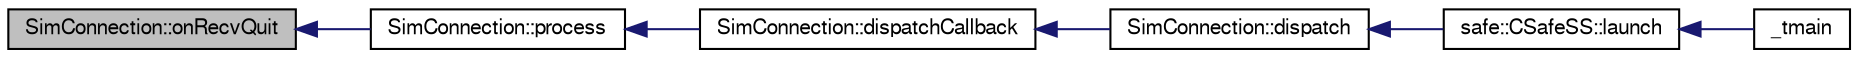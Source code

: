digraph "SimConnection::onRecvQuit"
{
  bgcolor="transparent";
  edge [fontname="FreeSans",fontsize="10",labelfontname="FreeSans",labelfontsize="10"];
  node [fontname="FreeSans",fontsize="10",shape=record];
  rankdir="LR";
  Node1 [label="SimConnection::onRecvQuit",height=0.2,width=0.4,color="black", fillcolor="grey75", style="filled" fontcolor="black"];
  Node1 -> Node2 [dir="back",color="midnightblue",fontsize="10",style="solid",fontname="FreeSans"];
  Node2 [label="SimConnection::process",height=0.2,width=0.4,color="black",URL="$classSimConnection.html#a844284a373277064526dfafbd99bde5d"];
  Node2 -> Node3 [dir="back",color="midnightblue",fontsize="10",style="solid",fontname="FreeSans"];
  Node3 [label="SimConnection::dispatchCallback",height=0.2,width=0.4,color="black",URL="$classSimConnection.html#ae63f760488bc7984ce9db7da83a73f84"];
  Node3 -> Node4 [dir="back",color="midnightblue",fontsize="10",style="solid",fontname="FreeSans"];
  Node4 [label="SimConnection::dispatch",height=0.2,width=0.4,color="black",URL="$classSimConnection.html#a77aa02517e3d5cf6f25826d75c964e0a"];
  Node4 -> Node5 [dir="back",color="midnightblue",fontsize="10",style="solid",fontname="FreeSans"];
  Node5 [label="safe::CSafeSS::launch",height=0.2,width=0.4,color="black",URL="$classsafe_1_1CSafeSS.html#a5e9cbc5be2c3ea21c69312b5808dc448"];
  Node5 -> Node6 [dir="back",color="midnightblue",fontsize="10",style="solid",fontname="FreeSans"];
  Node6 [label="_tmain",height=0.2,width=0.4,color="black",URL="$server_2Server_8cpp.html#a353674c5af92be7fb389265cde4e5e03"];
}
